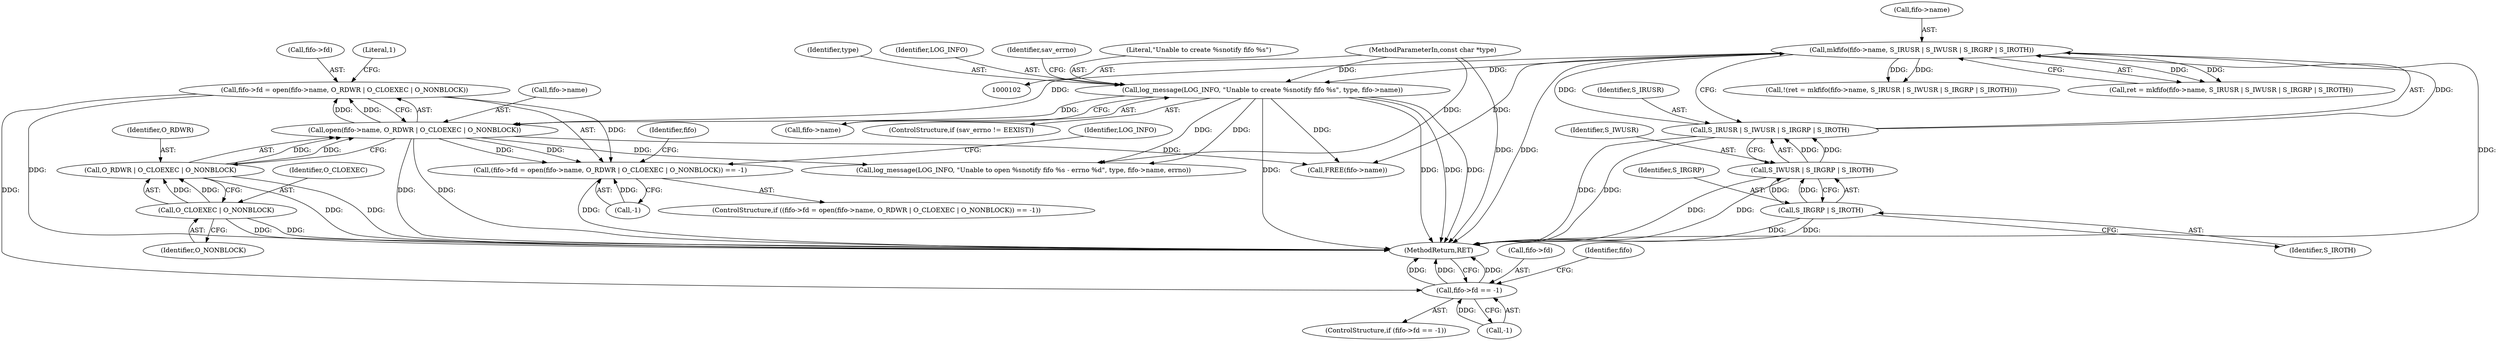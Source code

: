 digraph "1_keepalived_04f2d32871bb3b11d7dc024039952f2fe2750306_10@API" {
"1000174" [label="(Call,fifo->fd = open(fifo->name, O_RDWR | O_CLOEXEC | O_NONBLOCK))"];
"1000178" [label="(Call,open(fifo->name, O_RDWR | O_CLOEXEC | O_NONBLOCK))"];
"1000121" [label="(Call,mkfifo(fifo->name, S_IRUSR | S_IWUSR | S_IRGRP | S_IROTH))"];
"1000125" [label="(Call,S_IRUSR | S_IWUSR | S_IRGRP | S_IROTH)"];
"1000127" [label="(Call,S_IWUSR | S_IRGRP | S_IROTH)"];
"1000129" [label="(Call,S_IRGRP | S_IROTH)"];
"1000146" [label="(Call,log_message(LOG_INFO, \"Unable to create %snotify fifo %s\", type, fifo->name))"];
"1000105" [label="(MethodParameterIn,const char *type)"];
"1000182" [label="(Call,O_RDWR | O_CLOEXEC | O_NONBLOCK)"];
"1000184" [label="(Call,O_CLOEXEC | O_NONBLOCK)"];
"1000173" [label="(Call,(fifo->fd = open(fifo->name, O_RDWR | O_CLOEXEC | O_NONBLOCK)) == -1)"];
"1000213" [label="(Call,fifo->fd == -1)"];
"1000173" [label="(Call,(fifo->fd = open(fifo->name, O_RDWR | O_CLOEXEC | O_NONBLOCK)) == -1)"];
"1000190" [label="(Call,log_message(LOG_INFO, \"Unable to open %snotify fifo %s - errno %d\", type, fifo->name, errno))"];
"1000156" [label="(Identifier,sav_errno)"];
"1000128" [label="(Identifier,S_IWUSR)"];
"1000220" [label="(Call,FREE(fifo->name))"];
"1000150" [label="(Call,fifo->name)"];
"1000186" [label="(Identifier,O_NONBLOCK)"];
"1000118" [label="(Call,!(ret = mkfifo(fifo->name, S_IRUSR | S_IWUSR | S_IRGRP | S_IROTH)))"];
"1000184" [label="(Call,O_CLOEXEC | O_NONBLOCK)"];
"1000125" [label="(Call,S_IRUSR | S_IWUSR | S_IRGRP | S_IROTH)"];
"1000212" [label="(ControlStructure,if (fifo->fd == -1))"];
"1000182" [label="(Call,O_RDWR | O_CLOEXEC | O_NONBLOCK)"];
"1000174" [label="(Call,fifo->fd = open(fifo->name, O_RDWR | O_CLOEXEC | O_NONBLOCK))"];
"1000119" [label="(Call,ret = mkfifo(fifo->name, S_IRUSR | S_IWUSR | S_IRGRP | S_IROTH))"];
"1000191" [label="(Identifier,LOG_INFO)"];
"1000142" [label="(ControlStructure,if (sav_errno != EEXIST))"];
"1000105" [label="(MethodParameterIn,const char *type)"];
"1000187" [label="(Call,-1)"];
"1000129" [label="(Call,S_IRGRP | S_IROTH)"];
"1000217" [label="(Call,-1)"];
"1000214" [label="(Call,fifo->fd)"];
"1000127" [label="(Call,S_IWUSR | S_IRGRP | S_IROTH)"];
"1000183" [label="(Identifier,O_RDWR)"];
"1000126" [label="(Identifier,S_IRUSR)"];
"1000178" [label="(Call,open(fifo->name, O_RDWR | O_CLOEXEC | O_NONBLOCK))"];
"1000229" [label="(MethodReturn,RET)"];
"1000130" [label="(Identifier,S_IRGRP)"];
"1000213" [label="(Call,fifo->fd == -1)"];
"1000146" [label="(Call,log_message(LOG_INFO, \"Unable to create %snotify fifo %s\", type, fifo->name))"];
"1000121" [label="(Call,mkfifo(fifo->name, S_IRUSR | S_IWUSR | S_IRGRP | S_IROTH))"];
"1000215" [label="(Identifier,fifo)"];
"1000175" [label="(Call,fifo->fd)"];
"1000148" [label="(Literal,\"Unable to create %snotify fifo %s\")"];
"1000149" [label="(Identifier,type)"];
"1000122" [label="(Call,fifo->name)"];
"1000188" [label="(Literal,1)"];
"1000172" [label="(ControlStructure,if ((fifo->fd = open(fifo->name, O_RDWR | O_CLOEXEC | O_NONBLOCK)) == -1))"];
"1000147" [label="(Identifier,LOG_INFO)"];
"1000179" [label="(Call,fifo->name)"];
"1000131" [label="(Identifier,S_IROTH)"];
"1000222" [label="(Identifier,fifo)"];
"1000185" [label="(Identifier,O_CLOEXEC)"];
"1000174" -> "1000173"  [label="AST: "];
"1000174" -> "1000178"  [label="CFG: "];
"1000175" -> "1000174"  [label="AST: "];
"1000178" -> "1000174"  [label="AST: "];
"1000188" -> "1000174"  [label="CFG: "];
"1000174" -> "1000229"  [label="DDG: "];
"1000174" -> "1000173"  [label="DDG: "];
"1000178" -> "1000174"  [label="DDG: "];
"1000178" -> "1000174"  [label="DDG: "];
"1000174" -> "1000213"  [label="DDG: "];
"1000178" -> "1000182"  [label="CFG: "];
"1000179" -> "1000178"  [label="AST: "];
"1000182" -> "1000178"  [label="AST: "];
"1000178" -> "1000229"  [label="DDG: "];
"1000178" -> "1000229"  [label="DDG: "];
"1000178" -> "1000173"  [label="DDG: "];
"1000178" -> "1000173"  [label="DDG: "];
"1000121" -> "1000178"  [label="DDG: "];
"1000146" -> "1000178"  [label="DDG: "];
"1000182" -> "1000178"  [label="DDG: "];
"1000182" -> "1000178"  [label="DDG: "];
"1000178" -> "1000190"  [label="DDG: "];
"1000178" -> "1000220"  [label="DDG: "];
"1000121" -> "1000119"  [label="AST: "];
"1000121" -> "1000125"  [label="CFG: "];
"1000122" -> "1000121"  [label="AST: "];
"1000125" -> "1000121"  [label="AST: "];
"1000119" -> "1000121"  [label="CFG: "];
"1000121" -> "1000229"  [label="DDG: "];
"1000121" -> "1000229"  [label="DDG: "];
"1000121" -> "1000118"  [label="DDG: "];
"1000121" -> "1000118"  [label="DDG: "];
"1000121" -> "1000119"  [label="DDG: "];
"1000121" -> "1000119"  [label="DDG: "];
"1000125" -> "1000121"  [label="DDG: "];
"1000125" -> "1000121"  [label="DDG: "];
"1000121" -> "1000146"  [label="DDG: "];
"1000121" -> "1000220"  [label="DDG: "];
"1000125" -> "1000127"  [label="CFG: "];
"1000126" -> "1000125"  [label="AST: "];
"1000127" -> "1000125"  [label="AST: "];
"1000125" -> "1000229"  [label="DDG: "];
"1000125" -> "1000229"  [label="DDG: "];
"1000127" -> "1000125"  [label="DDG: "];
"1000127" -> "1000125"  [label="DDG: "];
"1000127" -> "1000129"  [label="CFG: "];
"1000128" -> "1000127"  [label="AST: "];
"1000129" -> "1000127"  [label="AST: "];
"1000127" -> "1000229"  [label="DDG: "];
"1000127" -> "1000229"  [label="DDG: "];
"1000129" -> "1000127"  [label="DDG: "];
"1000129" -> "1000127"  [label="DDG: "];
"1000129" -> "1000131"  [label="CFG: "];
"1000130" -> "1000129"  [label="AST: "];
"1000131" -> "1000129"  [label="AST: "];
"1000129" -> "1000229"  [label="DDG: "];
"1000129" -> "1000229"  [label="DDG: "];
"1000146" -> "1000142"  [label="AST: "];
"1000146" -> "1000150"  [label="CFG: "];
"1000147" -> "1000146"  [label="AST: "];
"1000148" -> "1000146"  [label="AST: "];
"1000149" -> "1000146"  [label="AST: "];
"1000150" -> "1000146"  [label="AST: "];
"1000156" -> "1000146"  [label="CFG: "];
"1000146" -> "1000229"  [label="DDG: "];
"1000146" -> "1000229"  [label="DDG: "];
"1000146" -> "1000229"  [label="DDG: "];
"1000146" -> "1000229"  [label="DDG: "];
"1000105" -> "1000146"  [label="DDG: "];
"1000146" -> "1000190"  [label="DDG: "];
"1000146" -> "1000190"  [label="DDG: "];
"1000146" -> "1000220"  [label="DDG: "];
"1000105" -> "1000102"  [label="AST: "];
"1000105" -> "1000229"  [label="DDG: "];
"1000105" -> "1000190"  [label="DDG: "];
"1000182" -> "1000184"  [label="CFG: "];
"1000183" -> "1000182"  [label="AST: "];
"1000184" -> "1000182"  [label="AST: "];
"1000182" -> "1000229"  [label="DDG: "];
"1000182" -> "1000229"  [label="DDG: "];
"1000184" -> "1000182"  [label="DDG: "];
"1000184" -> "1000182"  [label="DDG: "];
"1000184" -> "1000186"  [label="CFG: "];
"1000185" -> "1000184"  [label="AST: "];
"1000186" -> "1000184"  [label="AST: "];
"1000184" -> "1000229"  [label="DDG: "];
"1000184" -> "1000229"  [label="DDG: "];
"1000173" -> "1000172"  [label="AST: "];
"1000173" -> "1000187"  [label="CFG: "];
"1000187" -> "1000173"  [label="AST: "];
"1000191" -> "1000173"  [label="CFG: "];
"1000215" -> "1000173"  [label="CFG: "];
"1000173" -> "1000229"  [label="DDG: "];
"1000187" -> "1000173"  [label="DDG: "];
"1000213" -> "1000212"  [label="AST: "];
"1000213" -> "1000217"  [label="CFG: "];
"1000214" -> "1000213"  [label="AST: "];
"1000217" -> "1000213"  [label="AST: "];
"1000222" -> "1000213"  [label="CFG: "];
"1000229" -> "1000213"  [label="CFG: "];
"1000213" -> "1000229"  [label="DDG: "];
"1000213" -> "1000229"  [label="DDG: "];
"1000213" -> "1000229"  [label="DDG: "];
"1000217" -> "1000213"  [label="DDG: "];
}
